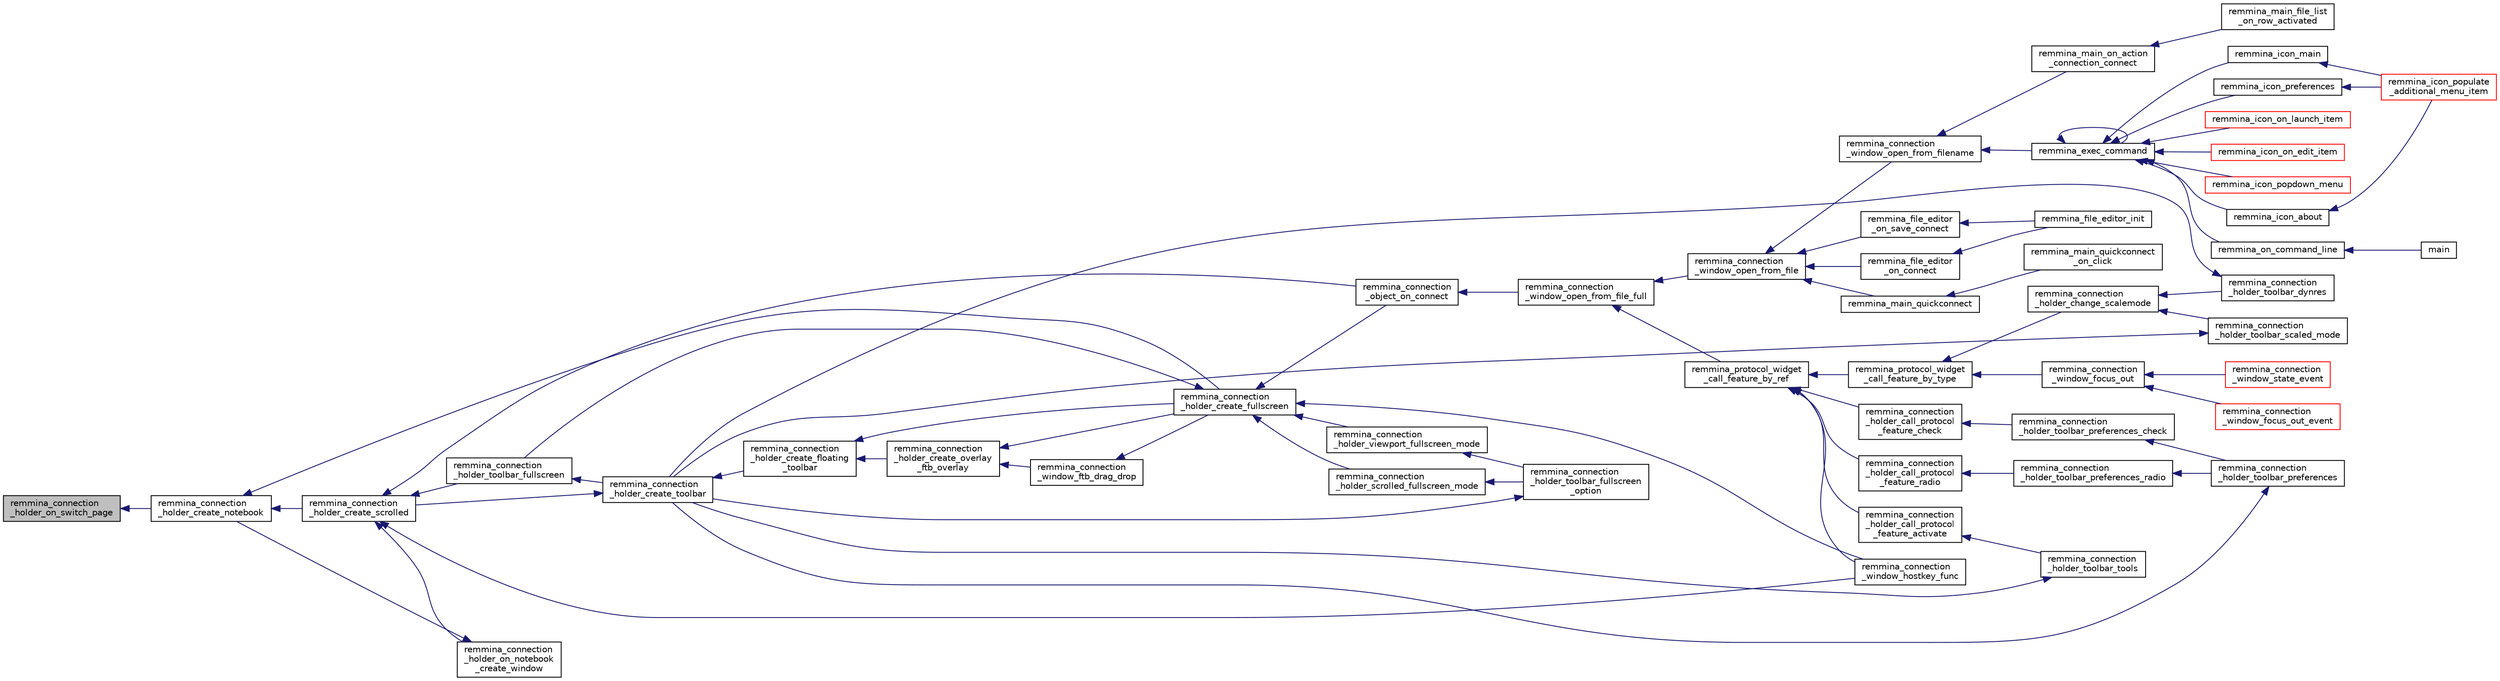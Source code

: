 digraph "remmina_connection_holder_on_switch_page"
{
  edge [fontname="Helvetica",fontsize="10",labelfontname="Helvetica",labelfontsize="10"];
  node [fontname="Helvetica",fontsize="10",shape=record];
  rankdir="LR";
  Node5188 [label="remmina_connection\l_holder_on_switch_page",height=0.2,width=0.4,color="black", fillcolor="grey75", style="filled", fontcolor="black"];
  Node5188 -> Node5189 [dir="back",color="midnightblue",fontsize="10",style="solid",fontname="Helvetica"];
  Node5189 [label="remmina_connection\l_holder_create_notebook",height=0.2,width=0.4,color="black", fillcolor="white", style="filled",URL="$remmina__connection__window_8c.html#ae616dc409c5775dc73d9a83c1f081705"];
  Node5189 -> Node5190 [dir="back",color="midnightblue",fontsize="10",style="solid",fontname="Helvetica"];
  Node5190 [label="remmina_connection\l_holder_create_scrolled",height=0.2,width=0.4,color="black", fillcolor="white", style="filled",URL="$remmina__connection__window_8c.html#a57b3656c37df65d276ddd50a16906dc7"];
  Node5190 -> Node5191 [dir="back",color="midnightblue",fontsize="10",style="solid",fontname="Helvetica"];
  Node5191 [label="remmina_connection\l_holder_toolbar_fullscreen",height=0.2,width=0.4,color="black", fillcolor="white", style="filled",URL="$remmina__connection__window_8c.html#a02ac20f50f1b7b816bd7208127efdbee"];
  Node5191 -> Node5192 [dir="back",color="midnightblue",fontsize="10",style="solid",fontname="Helvetica"];
  Node5192 [label="remmina_connection\l_holder_create_toolbar",height=0.2,width=0.4,color="black", fillcolor="white", style="filled",URL="$remmina__connection__window_8c.html#af8138da72278e9e9000276e08a6fd984"];
  Node5192 -> Node5193 [dir="back",color="midnightblue",fontsize="10",style="solid",fontname="Helvetica"];
  Node5193 [label="remmina_connection\l_holder_create_floating\l_toolbar",height=0.2,width=0.4,color="black", fillcolor="white", style="filled",URL="$remmina__connection__window_8c.html#a967dca6c1876afc3e6bcb763f9709d43"];
  Node5193 -> Node5194 [dir="back",color="midnightblue",fontsize="10",style="solid",fontname="Helvetica"];
  Node5194 [label="remmina_connection\l_holder_create_overlay\l_ftb_overlay",height=0.2,width=0.4,color="black", fillcolor="white", style="filled",URL="$remmina__connection__window_8c.html#ab2edcb806312b3367c70fbb13c383ae0"];
  Node5194 -> Node5195 [dir="back",color="midnightblue",fontsize="10",style="solid",fontname="Helvetica"];
  Node5195 [label="remmina_connection\l_window_ftb_drag_drop",height=0.2,width=0.4,color="black", fillcolor="white", style="filled",URL="$remmina__connection__window_8c.html#a15c9b2bd929f8f2bb64d0bb6fa60f067"];
  Node5195 -> Node5196 [dir="back",color="midnightblue",fontsize="10",style="solid",fontname="Helvetica"];
  Node5196 [label="remmina_connection\l_holder_create_fullscreen",height=0.2,width=0.4,color="black", fillcolor="white", style="filled",URL="$remmina__connection__window_8c.html#ae67ca4d276339723c1ff87fc224eaccf"];
  Node5196 -> Node5191 [dir="back",color="midnightblue",fontsize="10",style="solid",fontname="Helvetica"];
  Node5196 -> Node5197 [dir="back",color="midnightblue",fontsize="10",style="solid",fontname="Helvetica"];
  Node5197 [label="remmina_connection\l_holder_viewport_fullscreen_mode",height=0.2,width=0.4,color="black", fillcolor="white", style="filled",URL="$remmina__connection__window_8c.html#a0e99d0ff8c39f2c6de508eee9ef498c5"];
  Node5197 -> Node5198 [dir="back",color="midnightblue",fontsize="10",style="solid",fontname="Helvetica"];
  Node5198 [label="remmina_connection\l_holder_toolbar_fullscreen\l_option",height=0.2,width=0.4,color="black", fillcolor="white", style="filled",URL="$remmina__connection__window_8c.html#a1415cdcbed0e6fe9a7978586bf132207"];
  Node5198 -> Node5192 [dir="back",color="midnightblue",fontsize="10",style="solid",fontname="Helvetica"];
  Node5196 -> Node5199 [dir="back",color="midnightblue",fontsize="10",style="solid",fontname="Helvetica"];
  Node5199 [label="remmina_connection\l_holder_scrolled_fullscreen_mode",height=0.2,width=0.4,color="black", fillcolor="white", style="filled",URL="$remmina__connection__window_8c.html#aa25cae5c0e15e13b817b925e42a044a9"];
  Node5199 -> Node5198 [dir="back",color="midnightblue",fontsize="10",style="solid",fontname="Helvetica"];
  Node5196 -> Node5200 [dir="back",color="midnightblue",fontsize="10",style="solid",fontname="Helvetica"];
  Node5200 [label="remmina_connection\l_window_hostkey_func",height=0.2,width=0.4,color="black", fillcolor="white", style="filled",URL="$remmina__connection__window_8c.html#abef663d930076deb3105f86dabe2a9c3"];
  Node5196 -> Node5201 [dir="back",color="midnightblue",fontsize="10",style="solid",fontname="Helvetica"];
  Node5201 [label="remmina_connection\l_object_on_connect",height=0.2,width=0.4,color="black", fillcolor="white", style="filled",URL="$remmina__connection__window_8c.html#a0ad685a873ecef95ec13caba17e0c22e"];
  Node5201 -> Node5202 [dir="back",color="midnightblue",fontsize="10",style="solid",fontname="Helvetica"];
  Node5202 [label="remmina_connection\l_window_open_from_file_full",height=0.2,width=0.4,color="black", fillcolor="white", style="filled",URL="$remmina__connection__window_8h.html#adbf2b670ca3bae96a99cb0b36021a961"];
  Node5202 -> Node5203 [dir="back",color="midnightblue",fontsize="10",style="solid",fontname="Helvetica"];
  Node5203 [label="remmina_connection\l_window_open_from_file",height=0.2,width=0.4,color="black", fillcolor="white", style="filled",URL="$remmina__connection__window_8h.html#a1c7f722a89609523cc4de079cc82f23c"];
  Node5203 -> Node5204 [dir="back",color="midnightblue",fontsize="10",style="solid",fontname="Helvetica"];
  Node5204 [label="remmina_connection\l_window_open_from_filename",height=0.2,width=0.4,color="black", fillcolor="white", style="filled",URL="$remmina__connection__window_8h.html#ab0ed27ef360efc7d92906cbabf9da5db"];
  Node5204 -> Node5205 [dir="back",color="midnightblue",fontsize="10",style="solid",fontname="Helvetica"];
  Node5205 [label="remmina_exec_command",height=0.2,width=0.4,color="black", fillcolor="white", style="filled",URL="$remmina__exec_8h.html#a424cabdcff647797061e7482049d62a7"];
  Node5205 -> Node5206 [dir="back",color="midnightblue",fontsize="10",style="solid",fontname="Helvetica"];
  Node5206 [label="remmina_on_command_line",height=0.2,width=0.4,color="black", fillcolor="white", style="filled",URL="$remmina_8c.html#aeb286fc5bd52ab5382ab8cb495dc2914"];
  Node5206 -> Node5207 [dir="back",color="midnightblue",fontsize="10",style="solid",fontname="Helvetica"];
  Node5207 [label="main",height=0.2,width=0.4,color="black", fillcolor="white", style="filled",URL="$remmina_8c.html#a0ddf1224851353fc92bfbff6f499fa97"];
  Node5205 -> Node5205 [dir="back",color="midnightblue",fontsize="10",style="solid",fontname="Helvetica"];
  Node5205 -> Node5208 [dir="back",color="midnightblue",fontsize="10",style="solid",fontname="Helvetica"];
  Node5208 [label="remmina_icon_main",height=0.2,width=0.4,color="black", fillcolor="white", style="filled",URL="$remmina__icon_8c.html#a920476110ab6410c8fc8cf734109e497"];
  Node5208 -> Node5209 [dir="back",color="midnightblue",fontsize="10",style="solid",fontname="Helvetica"];
  Node5209 [label="remmina_icon_populate\l_additional_menu_item",height=0.2,width=0.4,color="red", fillcolor="white", style="filled",URL="$remmina__icon_8c.html#a8aaf73ed94cf20dcce1c7be26262cb56"];
  Node5205 -> Node5219 [dir="back",color="midnightblue",fontsize="10",style="solid",fontname="Helvetica"];
  Node5219 [label="remmina_icon_preferences",height=0.2,width=0.4,color="black", fillcolor="white", style="filled",URL="$remmina__icon_8c.html#ad3b0e3d12e4854eae05b1afea19da404"];
  Node5219 -> Node5209 [dir="back",color="midnightblue",fontsize="10",style="solid",fontname="Helvetica"];
  Node5205 -> Node5220 [dir="back",color="midnightblue",fontsize="10",style="solid",fontname="Helvetica"];
  Node5220 [label="remmina_icon_about",height=0.2,width=0.4,color="black", fillcolor="white", style="filled",URL="$remmina__icon_8c.html#a5cdf1958ef01e49889bcee2e90e2cf71"];
  Node5220 -> Node5209 [dir="back",color="midnightblue",fontsize="10",style="solid",fontname="Helvetica"];
  Node5205 -> Node5221 [dir="back",color="midnightblue",fontsize="10",style="solid",fontname="Helvetica"];
  Node5221 [label="remmina_icon_on_launch_item",height=0.2,width=0.4,color="red", fillcolor="white", style="filled",URL="$remmina__icon_8c.html#ad1699688680e12abcfd5c74dd2f76d83"];
  Node5205 -> Node5224 [dir="back",color="midnightblue",fontsize="10",style="solid",fontname="Helvetica"];
  Node5224 [label="remmina_icon_on_edit_item",height=0.2,width=0.4,color="red", fillcolor="white", style="filled",URL="$remmina__icon_8c.html#af8708120906a8dc41a7998ebf9ecd129"];
  Node5205 -> Node5225 [dir="back",color="midnightblue",fontsize="10",style="solid",fontname="Helvetica"];
  Node5225 [label="remmina_icon_popdown_menu",height=0.2,width=0.4,color="red", fillcolor="white", style="filled",URL="$remmina__icon_8c.html#a444be76e3c3a065279c5f9abc7fae833"];
  Node5204 -> Node5226 [dir="back",color="midnightblue",fontsize="10",style="solid",fontname="Helvetica"];
  Node5226 [label="remmina_main_on_action\l_connection_connect",height=0.2,width=0.4,color="black", fillcolor="white", style="filled",URL="$remmina__main_8c.html#ae023d1cb099a4f7bee79f13760566cbf"];
  Node5226 -> Node5227 [dir="back",color="midnightblue",fontsize="10",style="solid",fontname="Helvetica"];
  Node5227 [label="remmina_main_file_list\l_on_row_activated",height=0.2,width=0.4,color="black", fillcolor="white", style="filled",URL="$remmina__main_8c.html#aba1a89a2400c5cc8373c6bd34602ac10"];
  Node5203 -> Node5228 [dir="back",color="midnightblue",fontsize="10",style="solid",fontname="Helvetica"];
  Node5228 [label="remmina_file_editor\l_on_connect",height=0.2,width=0.4,color="black", fillcolor="white", style="filled",URL="$remmina__file__editor_8c.html#a73b8581fd1fd77532b748d91a2951f25"];
  Node5228 -> Node5212 [dir="back",color="midnightblue",fontsize="10",style="solid",fontname="Helvetica"];
  Node5212 [label="remmina_file_editor_init",height=0.2,width=0.4,color="black", fillcolor="white", style="filled",URL="$remmina__file__editor_8c.html#a9afd8d41c66f547320930eb331f3124d"];
  Node5203 -> Node5213 [dir="back",color="midnightblue",fontsize="10",style="solid",fontname="Helvetica"];
  Node5213 [label="remmina_file_editor\l_on_save_connect",height=0.2,width=0.4,color="black", fillcolor="white", style="filled",URL="$remmina__file__editor_8c.html#a57224f3f69f04f398de563b71be6b18e"];
  Node5213 -> Node5212 [dir="back",color="midnightblue",fontsize="10",style="solid",fontname="Helvetica"];
  Node5203 -> Node5229 [dir="back",color="midnightblue",fontsize="10",style="solid",fontname="Helvetica"];
  Node5229 [label="remmina_main_quickconnect",height=0.2,width=0.4,color="black", fillcolor="white", style="filled",URL="$remmina__main_8c.html#a802458852abacebfb16f1f4295806a01"];
  Node5229 -> Node5230 [dir="back",color="midnightblue",fontsize="10",style="solid",fontname="Helvetica"];
  Node5230 [label="remmina_main_quickconnect\l_on_click",height=0.2,width=0.4,color="black", fillcolor="white", style="filled",URL="$remmina__main_8c.html#a210e9e04c7c97cc86412044de31f659d"];
  Node5202 -> Node5231 [dir="back",color="midnightblue",fontsize="10",style="solid",fontname="Helvetica"];
  Node5231 [label="remmina_protocol_widget\l_call_feature_by_ref",height=0.2,width=0.4,color="black", fillcolor="white", style="filled",URL="$remmina__protocol__widget_8h.html#a605b69a9aa4393024369cc5070488692"];
  Node5231 -> Node5232 [dir="back",color="midnightblue",fontsize="10",style="solid",fontname="Helvetica"];
  Node5232 [label="remmina_connection\l_holder_call_protocol\l_feature_radio",height=0.2,width=0.4,color="black", fillcolor="white", style="filled",URL="$remmina__connection__window_8c.html#a86280cb973101817f7410af393bc2f98"];
  Node5232 -> Node5233 [dir="back",color="midnightblue",fontsize="10",style="solid",fontname="Helvetica"];
  Node5233 [label="remmina_connection\l_holder_toolbar_preferences_radio",height=0.2,width=0.4,color="black", fillcolor="white", style="filled",URL="$remmina__connection__window_8c.html#a1ddab4aacc284c606ab237eae9c0b5a9"];
  Node5233 -> Node5234 [dir="back",color="midnightblue",fontsize="10",style="solid",fontname="Helvetica"];
  Node5234 [label="remmina_connection\l_holder_toolbar_preferences",height=0.2,width=0.4,color="black", fillcolor="white", style="filled",URL="$remmina__connection__window_8c.html#a78ec7d6e66d6e6569c1a9a0230c74bc8"];
  Node5234 -> Node5192 [dir="back",color="midnightblue",fontsize="10",style="solid",fontname="Helvetica"];
  Node5231 -> Node5235 [dir="back",color="midnightblue",fontsize="10",style="solid",fontname="Helvetica"];
  Node5235 [label="remmina_connection\l_holder_call_protocol\l_feature_check",height=0.2,width=0.4,color="black", fillcolor="white", style="filled",URL="$remmina__connection__window_8c.html#a8d924ded7fe147df8b5f113e2fb1d6e7"];
  Node5235 -> Node5236 [dir="back",color="midnightblue",fontsize="10",style="solid",fontname="Helvetica"];
  Node5236 [label="remmina_connection\l_holder_toolbar_preferences_check",height=0.2,width=0.4,color="black", fillcolor="white", style="filled",URL="$remmina__connection__window_8c.html#ada0dce340f5f1484c496a2357e8a2c69"];
  Node5236 -> Node5234 [dir="back",color="midnightblue",fontsize="10",style="solid",fontname="Helvetica"];
  Node5231 -> Node5237 [dir="back",color="midnightblue",fontsize="10",style="solid",fontname="Helvetica"];
  Node5237 [label="remmina_connection\l_holder_call_protocol\l_feature_activate",height=0.2,width=0.4,color="black", fillcolor="white", style="filled",URL="$remmina__connection__window_8c.html#a4507b43c6fd10bc68d9512c6b253a552"];
  Node5237 -> Node5238 [dir="back",color="midnightblue",fontsize="10",style="solid",fontname="Helvetica"];
  Node5238 [label="remmina_connection\l_holder_toolbar_tools",height=0.2,width=0.4,color="black", fillcolor="white", style="filled",URL="$remmina__connection__window_8c.html#a51cc0b2274049920f67c71047bd76213"];
  Node5238 -> Node5192 [dir="back",color="midnightblue",fontsize="10",style="solid",fontname="Helvetica"];
  Node5231 -> Node5200 [dir="back",color="midnightblue",fontsize="10",style="solid",fontname="Helvetica"];
  Node5231 -> Node5239 [dir="back",color="midnightblue",fontsize="10",style="solid",fontname="Helvetica"];
  Node5239 [label="remmina_protocol_widget\l_call_feature_by_type",height=0.2,width=0.4,color="black", fillcolor="white", style="filled",URL="$remmina__protocol__widget_8h.html#a6a630e96e5b914d60d678ae8eaad4cd9"];
  Node5239 -> Node5240 [dir="back",color="midnightblue",fontsize="10",style="solid",fontname="Helvetica"];
  Node5240 [label="remmina_connection\l_holder_change_scalemode",height=0.2,width=0.4,color="black", fillcolor="white", style="filled",URL="$remmina__connection__window_8c.html#a5565ebedf82eb9f2d54b7f447b4c930e"];
  Node5240 -> Node5241 [dir="back",color="midnightblue",fontsize="10",style="solid",fontname="Helvetica"];
  Node5241 [label="remmina_connection\l_holder_toolbar_dynres",height=0.2,width=0.4,color="black", fillcolor="white", style="filled",URL="$remmina__connection__window_8c.html#a576e3800c7371f63b27e3832848ac4e5"];
  Node5241 -> Node5192 [dir="back",color="midnightblue",fontsize="10",style="solid",fontname="Helvetica"];
  Node5240 -> Node5242 [dir="back",color="midnightblue",fontsize="10",style="solid",fontname="Helvetica"];
  Node5242 [label="remmina_connection\l_holder_toolbar_scaled_mode",height=0.2,width=0.4,color="black", fillcolor="white", style="filled",URL="$remmina__connection__window_8c.html#ad6136dd7c0867a5a5f1c0b0645632ee4"];
  Node5242 -> Node5192 [dir="back",color="midnightblue",fontsize="10",style="solid",fontname="Helvetica"];
  Node5239 -> Node5243 [dir="back",color="midnightblue",fontsize="10",style="solid",fontname="Helvetica"];
  Node5243 [label="remmina_connection\l_window_focus_out",height=0.2,width=0.4,color="black", fillcolor="white", style="filled",URL="$remmina__connection__window_8c.html#a8c242e0a7ee57ed79099c330d696b43f"];
  Node5243 -> Node5244 [dir="back",color="midnightblue",fontsize="10",style="solid",fontname="Helvetica"];
  Node5244 [label="remmina_connection\l_window_focus_out_event",height=0.2,width=0.4,color="red", fillcolor="white", style="filled",URL="$remmina__connection__window_8c.html#a539828a1dd435bee083d82136691176c"];
  Node5243 -> Node5246 [dir="back",color="midnightblue",fontsize="10",style="solid",fontname="Helvetica"];
  Node5246 [label="remmina_connection\l_window_state_event",height=0.2,width=0.4,color="red", fillcolor="white", style="filled",URL="$remmina__connection__window_8c.html#a174d5b1e983a96c98aae2e8078f462bd"];
  Node5194 -> Node5196 [dir="back",color="midnightblue",fontsize="10",style="solid",fontname="Helvetica"];
  Node5193 -> Node5196 [dir="back",color="midnightblue",fontsize="10",style="solid",fontname="Helvetica"];
  Node5192 -> Node5190 [dir="back",color="midnightblue",fontsize="10",style="solid",fontname="Helvetica"];
  Node5190 -> Node5247 [dir="back",color="midnightblue",fontsize="10",style="solid",fontname="Helvetica"];
  Node5247 [label="remmina_connection\l_holder_on_notebook\l_create_window",height=0.2,width=0.4,color="black", fillcolor="white", style="filled",URL="$remmina__connection__window_8c.html#a2f5fc595c1aad851962aa58e2009bcce"];
  Node5247 -> Node5189 [dir="back",color="midnightblue",fontsize="10",style="solid",fontname="Helvetica"];
  Node5190 -> Node5200 [dir="back",color="midnightblue",fontsize="10",style="solid",fontname="Helvetica"];
  Node5190 -> Node5201 [dir="back",color="midnightblue",fontsize="10",style="solid",fontname="Helvetica"];
  Node5189 -> Node5196 [dir="back",color="midnightblue",fontsize="10",style="solid",fontname="Helvetica"];
}
